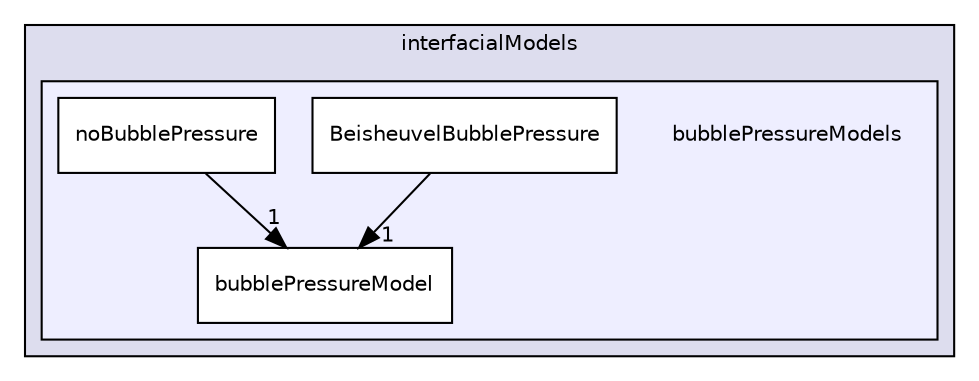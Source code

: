 digraph "bubblePressureModels" {
  bgcolor=transparent;
  compound=true
  node [ fontsize="10", fontname="Helvetica"];
  edge [ labelfontsize="10", labelfontname="Helvetica"];
  subgraph clusterdir_917add706488739a95df57895f4aaf2a {
    graph [ bgcolor="#ddddee", pencolor="black", label="interfacialModels" fontname="Helvetica", fontsize="10", URL="dir_917add706488739a95df57895f4aaf2a.html"]
  subgraph clusterdir_61be596afa92d8a6a4a34eb17d1eb2b5 {
    graph [ bgcolor="#eeeeff", pencolor="black", label="" URL="dir_61be596afa92d8a6a4a34eb17d1eb2b5.html"];
    dir_61be596afa92d8a6a4a34eb17d1eb2b5 [shape=plaintext label="bubblePressureModels"];
    dir_920fcc6583c64c026d7cff1dd920fc42 [shape=box label="BeisheuvelBubblePressure" color="black" fillcolor="white" style="filled" URL="dir_920fcc6583c64c026d7cff1dd920fc42.html"];
    dir_3c26c9dde55cb71e3c84226a34383a12 [shape=box label="bubblePressureModel" color="black" fillcolor="white" style="filled" URL="dir_3c26c9dde55cb71e3c84226a34383a12.html"];
    dir_0e31e808dfd680994b83f16ef645bba2 [shape=box label="noBubblePressure" color="black" fillcolor="white" style="filled" URL="dir_0e31e808dfd680994b83f16ef645bba2.html"];
  }
  }
  dir_0e31e808dfd680994b83f16ef645bba2->dir_3c26c9dde55cb71e3c84226a34383a12 [headlabel="1", labeldistance=1.5 headhref="dir_000272_000062.html"];
  dir_920fcc6583c64c026d7cff1dd920fc42->dir_3c26c9dde55cb71e3c84226a34383a12 [headlabel="1", labeldistance=1.5 headhref="dir_000047_000062.html"];
}
